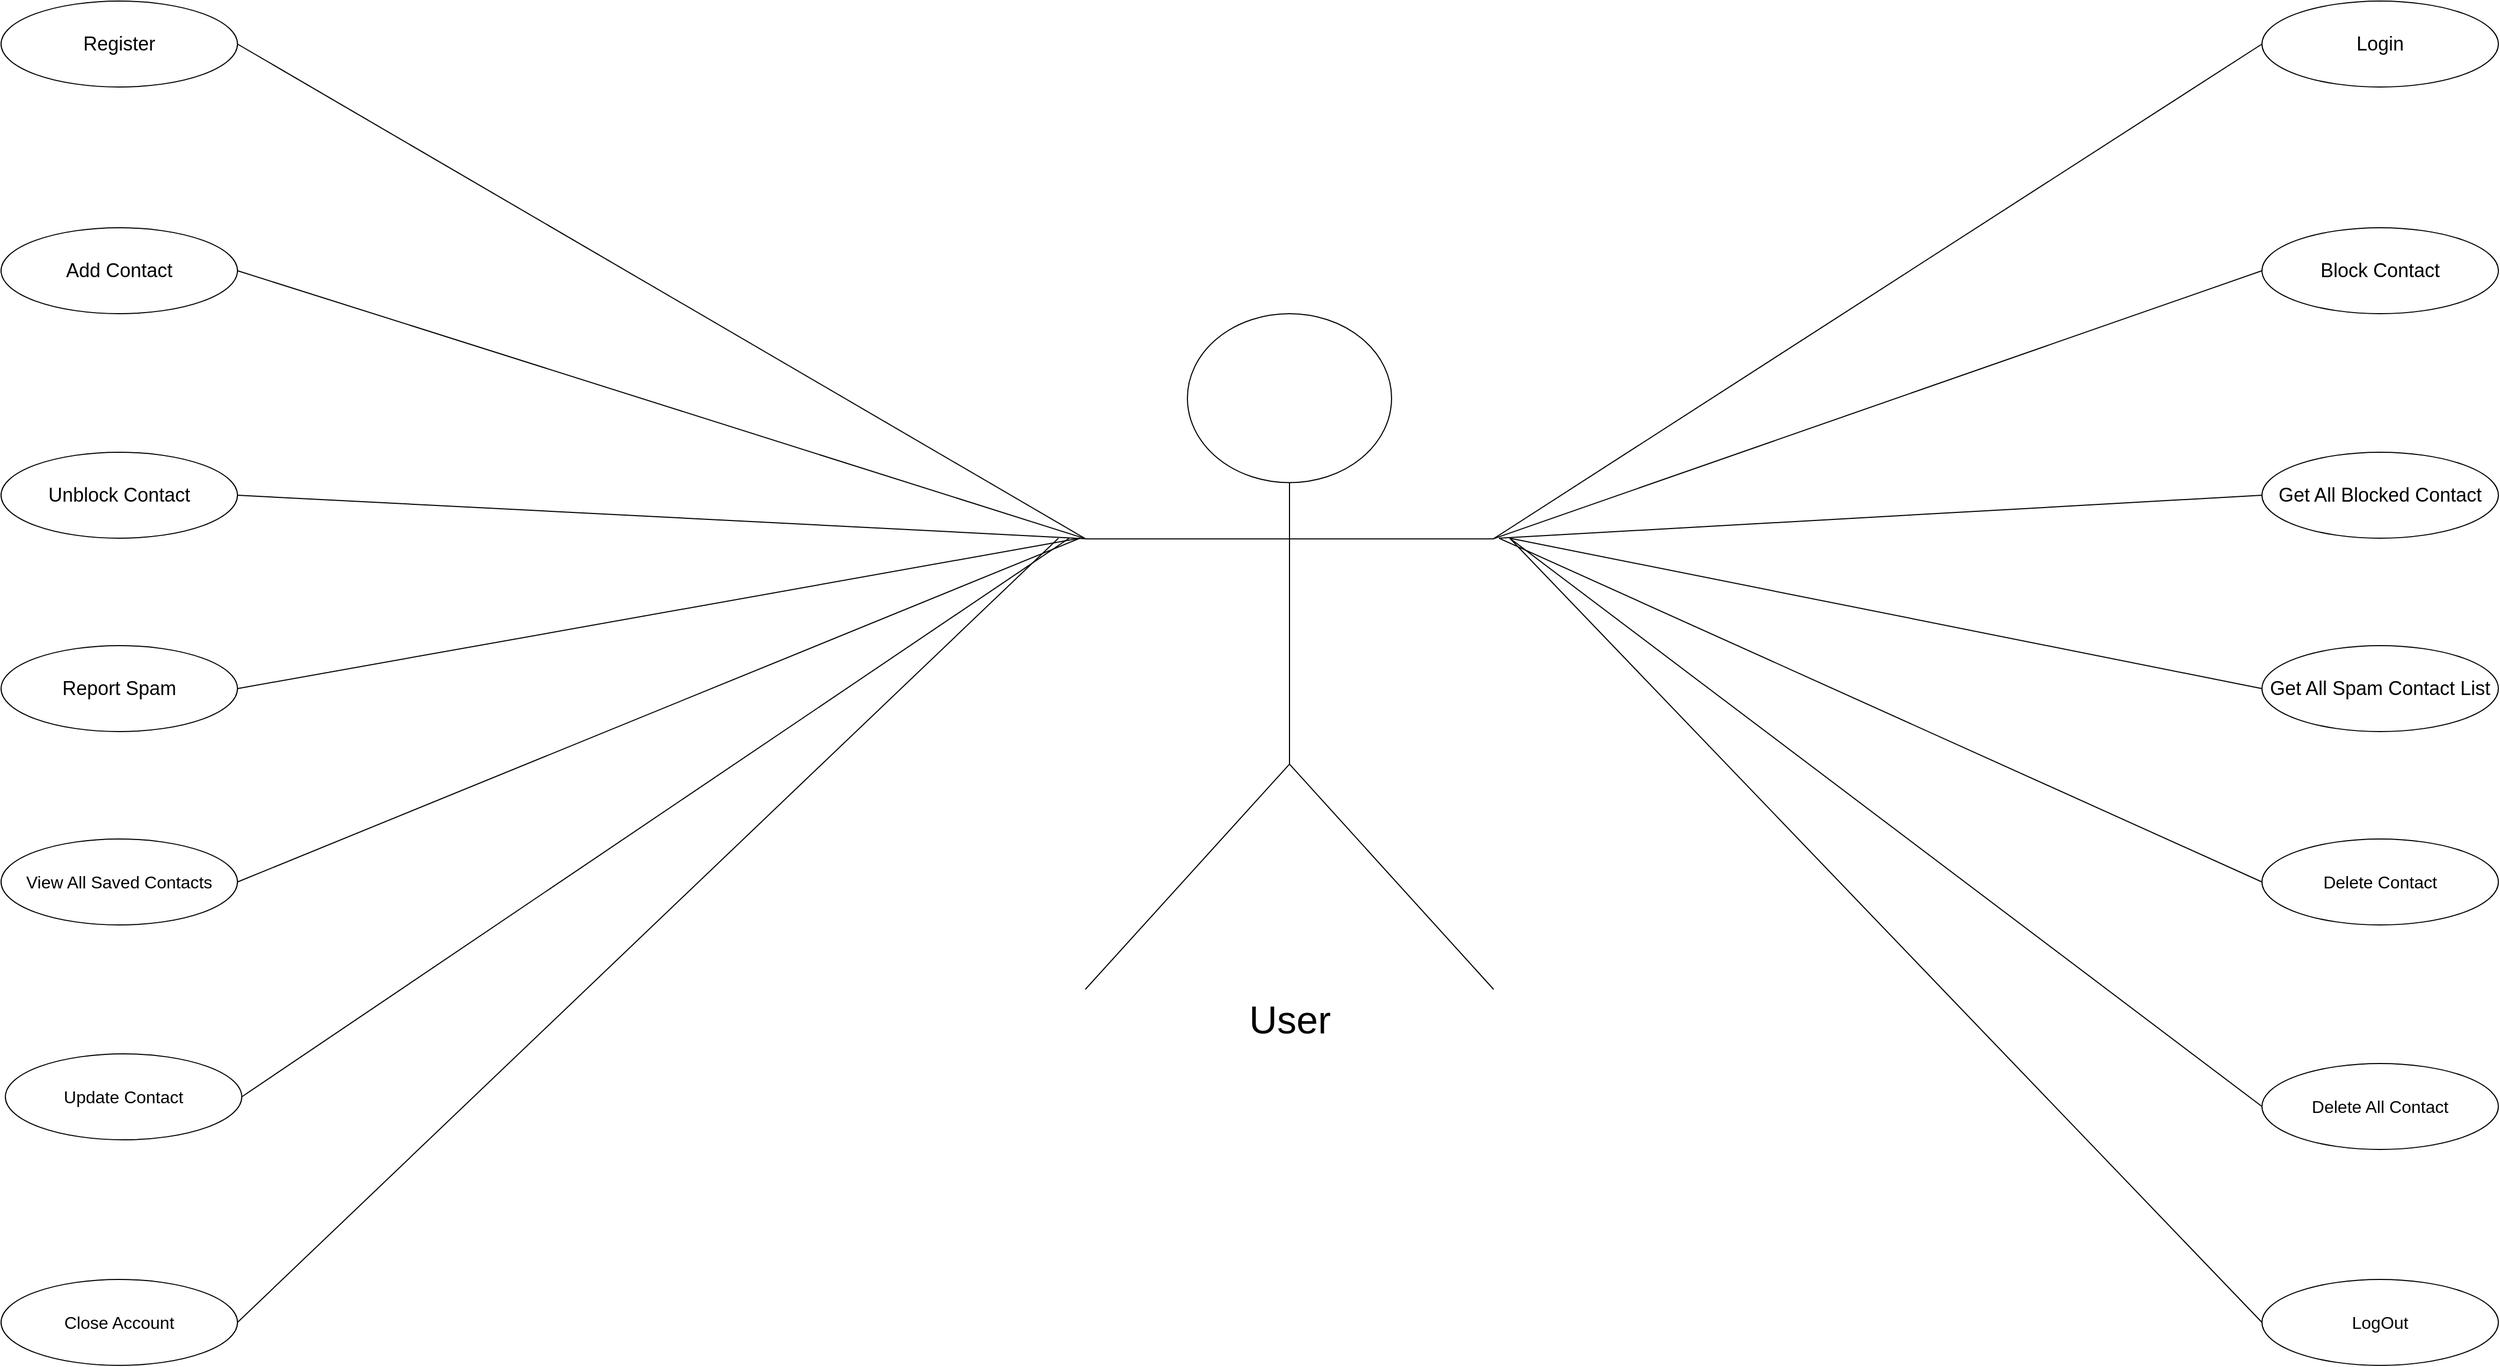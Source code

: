 <mxfile version="26.0.16">
  <diagram name="Page-1" id="qjJhCRvAyWDnfHAahH77">
    <mxGraphModel dx="4394" dy="1311" grid="1" gridSize="10" guides="1" tooltips="1" connect="1" arrows="1" fold="1" page="1" pageScale="1" pageWidth="850" pageHeight="1100" math="0" shadow="0">
      <root>
        <mxCell id="0" />
        <mxCell id="1" parent="0" />
        <mxCell id="l7SXhaxsWTp2CuDF0BoY-1" value="&lt;font style=&quot;font-size: 36px;&quot;&gt;User&lt;/font&gt;" style="shape=umlActor;verticalLabelPosition=bottom;verticalAlign=top;html=1;outlineConnect=0;" vertex="1" parent="1">
          <mxGeometry x="-65" y="411" width="380" height="629" as="geometry" />
        </mxCell>
        <mxCell id="l7SXhaxsWTp2CuDF0BoY-2" value="&lt;font style=&quot;font-size: 18px;&quot;&gt;Login&lt;/font&gt;" style="ellipse;whiteSpace=wrap;html=1;" vertex="1" parent="1">
          <mxGeometry x="1030" y="120" width="220" height="80" as="geometry" />
        </mxCell>
        <mxCell id="l7SXhaxsWTp2CuDF0BoY-3" value="&lt;font style=&quot;font-size: 18px;&quot;&gt;Register&lt;/font&gt;" style="ellipse;whiteSpace=wrap;html=1;" vertex="1" parent="1">
          <mxGeometry x="-1074" y="120" width="220" height="80" as="geometry" />
        </mxCell>
        <mxCell id="l7SXhaxsWTp2CuDF0BoY-4" value="&lt;font style=&quot;font-size: 18px;&quot;&gt;Add Contact&lt;/font&gt;" style="ellipse;whiteSpace=wrap;html=1;" vertex="1" parent="1">
          <mxGeometry x="-1074" y="331" width="220" height="80" as="geometry" />
        </mxCell>
        <mxCell id="l7SXhaxsWTp2CuDF0BoY-6" value="&lt;font size=&quot;3&quot;&gt;Close Account&lt;/font&gt;" style="ellipse;whiteSpace=wrap;html=1;" vertex="1" parent="1">
          <mxGeometry x="-1074" y="1310" width="220" height="80" as="geometry" />
        </mxCell>
        <mxCell id="l7SXhaxsWTp2CuDF0BoY-7" value="&lt;font size=&quot;3&quot;&gt;View All Saved Contacts&lt;/font&gt;" style="ellipse;whiteSpace=wrap;html=1;" vertex="1" parent="1">
          <mxGeometry x="-1074" y="900" width="220" height="80" as="geometry" />
        </mxCell>
        <mxCell id="l7SXhaxsWTp2CuDF0BoY-8" value="&lt;font style=&quot;font-size: 18px;&quot;&gt;Get All Blocked Contact&lt;/font&gt;" style="ellipse;whiteSpace=wrap;html=1;" vertex="1" parent="1">
          <mxGeometry x="1030" y="540" width="220" height="80" as="geometry" />
        </mxCell>
        <mxCell id="l7SXhaxsWTp2CuDF0BoY-9" value="&lt;span style=&quot;font-size: 18px;&quot;&gt;Unblock Contact&lt;/span&gt;" style="ellipse;whiteSpace=wrap;html=1;" vertex="1" parent="1">
          <mxGeometry x="-1074" y="540" width="220" height="80" as="geometry" />
        </mxCell>
        <mxCell id="l7SXhaxsWTp2CuDF0BoY-10" value="&lt;font style=&quot;font-size: 18px;&quot;&gt;Block Contact&lt;/font&gt;" style="ellipse;whiteSpace=wrap;html=1;" vertex="1" parent="1">
          <mxGeometry x="1030" y="331" width="220" height="80" as="geometry" />
        </mxCell>
        <mxCell id="l7SXhaxsWTp2CuDF0BoY-14" value="&lt;font style=&quot;font-size: 18px;&quot;&gt;Report Spam&lt;/font&gt;" style="ellipse;whiteSpace=wrap;html=1;" vertex="1" parent="1">
          <mxGeometry x="-1074" y="720" width="220" height="80" as="geometry" />
        </mxCell>
        <mxCell id="l7SXhaxsWTp2CuDF0BoY-15" value="&lt;font style=&quot;font-size: 18px;&quot;&gt;Get All Spam Contact List&lt;/font&gt;" style="ellipse;whiteSpace=wrap;html=1;" vertex="1" parent="1">
          <mxGeometry x="1030" y="720" width="220" height="80" as="geometry" />
        </mxCell>
        <mxCell id="l7SXhaxsWTp2CuDF0BoY-16" value="&lt;font size=&quot;3&quot;&gt;Delete Contact&lt;/font&gt;" style="ellipse;whiteSpace=wrap;html=1;" vertex="1" parent="1">
          <mxGeometry x="1030" y="900" width="220" height="80" as="geometry" />
        </mxCell>
        <mxCell id="l7SXhaxsWTp2CuDF0BoY-17" value="&lt;font size=&quot;3&quot;&gt;Update Contact&lt;/font&gt;" style="ellipse;whiteSpace=wrap;html=1;" vertex="1" parent="1">
          <mxGeometry x="-1070" y="1100" width="220" height="80" as="geometry" />
        </mxCell>
        <mxCell id="l7SXhaxsWTp2CuDF0BoY-18" value="&lt;font size=&quot;3&quot;&gt;Delete All Contact&lt;/font&gt;" style="ellipse;whiteSpace=wrap;html=1;" vertex="1" parent="1">
          <mxGeometry x="1030" y="1109" width="220" height="80" as="geometry" />
        </mxCell>
        <mxCell id="l7SXhaxsWTp2CuDF0BoY-19" value="&lt;font size=&quot;3&quot;&gt;LogOut&lt;/font&gt;" style="ellipse;whiteSpace=wrap;html=1;" vertex="1" parent="1">
          <mxGeometry x="1030" y="1310" width="220" height="80" as="geometry" />
        </mxCell>
        <mxCell id="l7SXhaxsWTp2CuDF0BoY-20" value="" style="endArrow=none;html=1;rounded=0;exitX=1;exitY=0.333;exitDx=0;exitDy=0;exitPerimeter=0;entryX=0;entryY=0.5;entryDx=0;entryDy=0;" edge="1" parent="1" source="l7SXhaxsWTp2CuDF0BoY-1" target="l7SXhaxsWTp2CuDF0BoY-2">
          <mxGeometry width="50" height="50" relative="1" as="geometry">
            <mxPoint x="700" y="890" as="sourcePoint" />
            <mxPoint x="1010" y="180" as="targetPoint" />
          </mxGeometry>
        </mxCell>
        <mxCell id="l7SXhaxsWTp2CuDF0BoY-21" value="" style="endArrow=none;html=1;rounded=0;exitX=1;exitY=0.333;exitDx=0;exitDy=0;exitPerimeter=0;entryX=0;entryY=0.5;entryDx=0;entryDy=0;" edge="1" parent="1" source="l7SXhaxsWTp2CuDF0BoY-1" target="l7SXhaxsWTp2CuDF0BoY-10">
          <mxGeometry width="50" height="50" relative="1" as="geometry">
            <mxPoint x="325" y="631" as="sourcePoint" />
            <mxPoint x="1040" y="170" as="targetPoint" />
          </mxGeometry>
        </mxCell>
        <mxCell id="l7SXhaxsWTp2CuDF0BoY-22" value="" style="endArrow=none;html=1;rounded=0;entryX=0;entryY=0.5;entryDx=0;entryDy=0;" edge="1" parent="1" target="l7SXhaxsWTp2CuDF0BoY-8">
          <mxGeometry width="50" height="50" relative="1" as="geometry">
            <mxPoint x="320" y="620" as="sourcePoint" />
            <mxPoint x="1040" y="381" as="targetPoint" />
          </mxGeometry>
        </mxCell>
        <mxCell id="l7SXhaxsWTp2CuDF0BoY-23" value="" style="endArrow=none;html=1;rounded=0;entryX=0;entryY=0.5;entryDx=0;entryDy=0;" edge="1" parent="1" target="l7SXhaxsWTp2CuDF0BoY-15">
          <mxGeometry width="50" height="50" relative="1" as="geometry">
            <mxPoint x="330" y="620" as="sourcePoint" />
            <mxPoint x="1040" y="590" as="targetPoint" />
          </mxGeometry>
        </mxCell>
        <mxCell id="l7SXhaxsWTp2CuDF0BoY-24" value="" style="endArrow=none;html=1;rounded=0;entryX=0;entryY=0.5;entryDx=0;entryDy=0;" edge="1" parent="1" target="l7SXhaxsWTp2CuDF0BoY-16">
          <mxGeometry width="50" height="50" relative="1" as="geometry">
            <mxPoint x="320" y="620" as="sourcePoint" />
            <mxPoint x="1040" y="770" as="targetPoint" />
          </mxGeometry>
        </mxCell>
        <mxCell id="l7SXhaxsWTp2CuDF0BoY-25" value="" style="endArrow=none;html=1;rounded=0;entryX=0;entryY=0.5;entryDx=0;entryDy=0;" edge="1" parent="1" target="l7SXhaxsWTp2CuDF0BoY-18">
          <mxGeometry width="50" height="50" relative="1" as="geometry">
            <mxPoint x="330" y="620" as="sourcePoint" />
            <mxPoint x="1040" y="950" as="targetPoint" />
          </mxGeometry>
        </mxCell>
        <mxCell id="l7SXhaxsWTp2CuDF0BoY-26" value="" style="endArrow=none;html=1;rounded=0;entryX=0;entryY=0.5;entryDx=0;entryDy=0;" edge="1" parent="1" target="l7SXhaxsWTp2CuDF0BoY-19">
          <mxGeometry width="50" height="50" relative="1" as="geometry">
            <mxPoint x="330" y="620" as="sourcePoint" />
            <mxPoint x="1040" y="1159" as="targetPoint" />
          </mxGeometry>
        </mxCell>
        <mxCell id="l7SXhaxsWTp2CuDF0BoY-27" value="" style="endArrow=none;html=1;rounded=0;entryX=1;entryY=0.5;entryDx=0;entryDy=0;exitX=0;exitY=0.333;exitDx=0;exitDy=0;exitPerimeter=0;" edge="1" parent="1" source="l7SXhaxsWTp2CuDF0BoY-1" target="l7SXhaxsWTp2CuDF0BoY-3">
          <mxGeometry width="50" height="50" relative="1" as="geometry">
            <mxPoint x="700" y="890" as="sourcePoint" />
            <mxPoint x="750" y="840" as="targetPoint" />
          </mxGeometry>
        </mxCell>
        <mxCell id="l7SXhaxsWTp2CuDF0BoY-28" value="" style="endArrow=none;html=1;rounded=0;entryX=1;entryY=0.5;entryDx=0;entryDy=0;exitX=0;exitY=0.333;exitDx=0;exitDy=0;exitPerimeter=0;" edge="1" parent="1" source="l7SXhaxsWTp2CuDF0BoY-1" target="l7SXhaxsWTp2CuDF0BoY-4">
          <mxGeometry width="50" height="50" relative="1" as="geometry">
            <mxPoint x="-55" y="631" as="sourcePoint" />
            <mxPoint x="-844" y="170" as="targetPoint" />
          </mxGeometry>
        </mxCell>
        <mxCell id="l7SXhaxsWTp2CuDF0BoY-29" value="" style="endArrow=none;html=1;rounded=0;entryX=1;entryY=0.5;entryDx=0;entryDy=0;exitX=0;exitY=0.333;exitDx=0;exitDy=0;exitPerimeter=0;" edge="1" parent="1" source="l7SXhaxsWTp2CuDF0BoY-1" target="l7SXhaxsWTp2CuDF0BoY-9">
          <mxGeometry width="50" height="50" relative="1" as="geometry">
            <mxPoint x="-55" y="631" as="sourcePoint" />
            <mxPoint x="-844" y="381" as="targetPoint" />
          </mxGeometry>
        </mxCell>
        <mxCell id="l7SXhaxsWTp2CuDF0BoY-30" value="" style="endArrow=none;html=1;rounded=0;entryX=1;entryY=0.5;entryDx=0;entryDy=0;" edge="1" parent="1" target="l7SXhaxsWTp2CuDF0BoY-14">
          <mxGeometry width="50" height="50" relative="1" as="geometry">
            <mxPoint x="-70" y="620" as="sourcePoint" />
            <mxPoint x="-844" y="590" as="targetPoint" />
          </mxGeometry>
        </mxCell>
        <mxCell id="l7SXhaxsWTp2CuDF0BoY-31" value="" style="endArrow=none;html=1;rounded=0;entryX=1;entryY=0.5;entryDx=0;entryDy=0;" edge="1" parent="1" target="l7SXhaxsWTp2CuDF0BoY-7">
          <mxGeometry width="50" height="50" relative="1" as="geometry">
            <mxPoint x="-70" y="620" as="sourcePoint" />
            <mxPoint x="-844" y="770" as="targetPoint" />
          </mxGeometry>
        </mxCell>
        <mxCell id="l7SXhaxsWTp2CuDF0BoY-32" value="" style="endArrow=none;html=1;rounded=0;entryX=1;entryY=0.5;entryDx=0;entryDy=0;" edge="1" parent="1" target="l7SXhaxsWTp2CuDF0BoY-17">
          <mxGeometry width="50" height="50" relative="1" as="geometry">
            <mxPoint x="-80" y="620" as="sourcePoint" />
            <mxPoint x="-844" y="950" as="targetPoint" />
          </mxGeometry>
        </mxCell>
        <mxCell id="l7SXhaxsWTp2CuDF0BoY-33" value="" style="endArrow=none;html=1;rounded=0;entryX=1;entryY=0.5;entryDx=0;entryDy=0;" edge="1" parent="1" target="l7SXhaxsWTp2CuDF0BoY-6">
          <mxGeometry width="50" height="50" relative="1" as="geometry">
            <mxPoint x="-90" y="620" as="sourcePoint" />
            <mxPoint x="-840" y="1150" as="targetPoint" />
          </mxGeometry>
        </mxCell>
      </root>
    </mxGraphModel>
  </diagram>
</mxfile>
